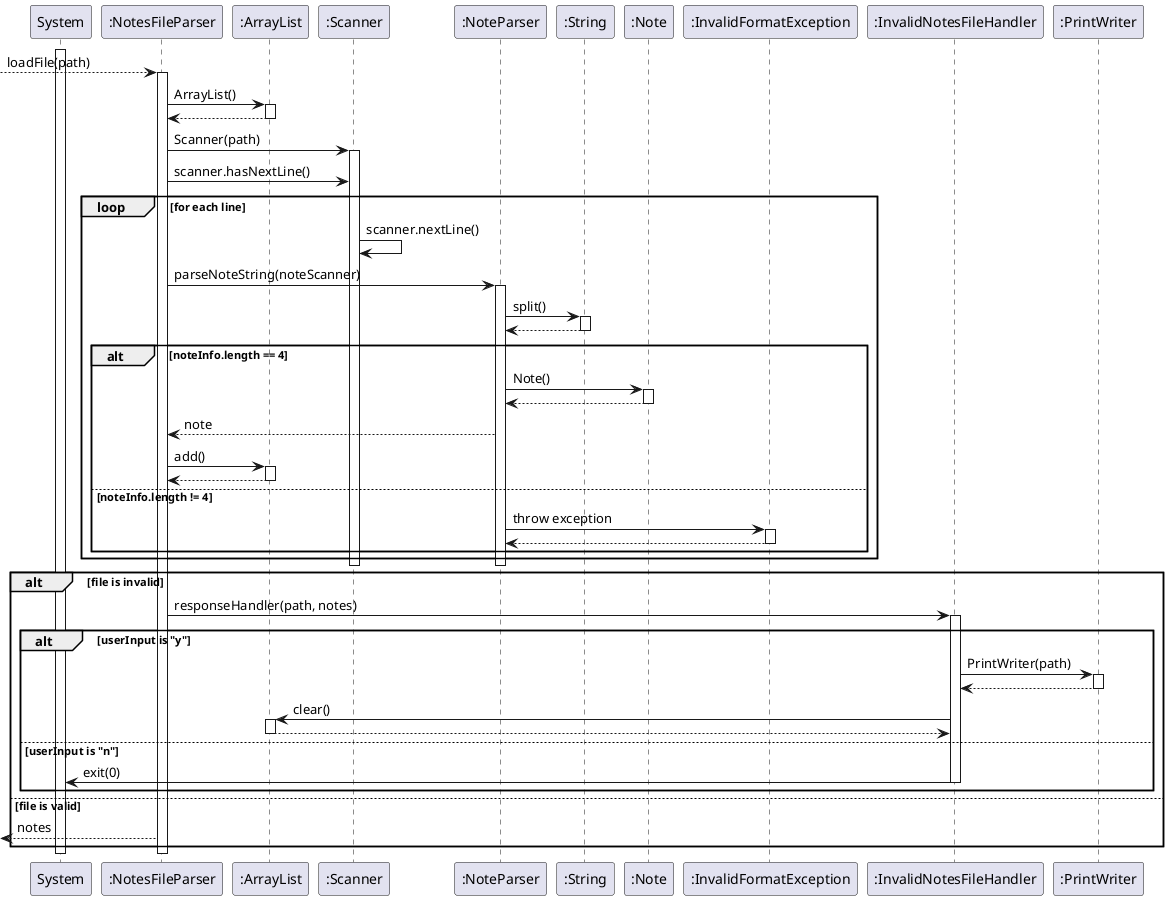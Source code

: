 @startuml
activate System

--> ":NotesFileParser": loadFile(path)
activate ":NotesFileParser"
":NotesFileParser" -> ":ArrayList": ArrayList()
activate ":ArrayList"
":ArrayList" --> ":NotesFileParser"
deactivate ":ArrayList"
":NotesFileParser" -> ":Scanner": Scanner(path)
activate ":Scanner"
":NotesFileParser" -> ":Scanner": scanner.hasNextLine()
loop for each line
    ":Scanner" -> ":Scanner": scanner.nextLine()
    ":NotesFileParser" -> ":NoteParser": parseNoteString(noteScanner)
    activate ":NoteParser"
    ":NoteParser" -> ":String": split()
    activate ":String"
    ":String" --> ":NoteParser"
    deactivate ":String"
    alt noteInfo.length == 4
        ":NoteParser" -> ":Note": Note()
        activate ":Note"
        ":Note" --> ":NoteParser"
        deactivate ":Note"
        ":NoteParser" --> ":NotesFileParser": note
        ":NotesFileParser" -> ":ArrayList": add()
        activate ":ArrayList"
        ":ArrayList" --> ":NotesFileParser"
        deactivate ":ArrayList"
    else noteInfo.length != 4
            ":NoteParser" -> ":InvalidFormatException": throw exception
            activate ":InvalidFormatException"
            ":InvalidFormatException" --> ":NoteParser"
            deactivate ":InvalidFormatException"
    end
end
deactivate ":NoteParser"
deactivate ":Scanner"

alt file is invalid
    ":NotesFileParser" -> ":InvalidNotesFileHandler": responseHandler(path, notes)
    activate ":InvalidNotesFileHandler"
    alt userInput is "y"
        ":InvalidNotesFileHandler" -> ":PrintWriter": PrintWriter(path)
        activate ":PrintWriter"
        ":PrintWriter" --> ":InvalidNotesFileHandler"
        deactivate ":PrintWriter"
        ":InvalidNotesFileHandler" -> ":ArrayList": clear()
        activate ":ArrayList"
        ":ArrayList" --> ":InvalidNotesFileHandler"
        deactivate ":ArrayList"
    else userInput is "n"
        ":InvalidNotesFileHandler" -> System: exit(0)
            deactivate ":InvalidNotesFileHandler"
    end
else file is valid
    <-- ":NotesFileParser": notes
end

deactivate ":NotesFileParser"

deactivate System

@enduml

